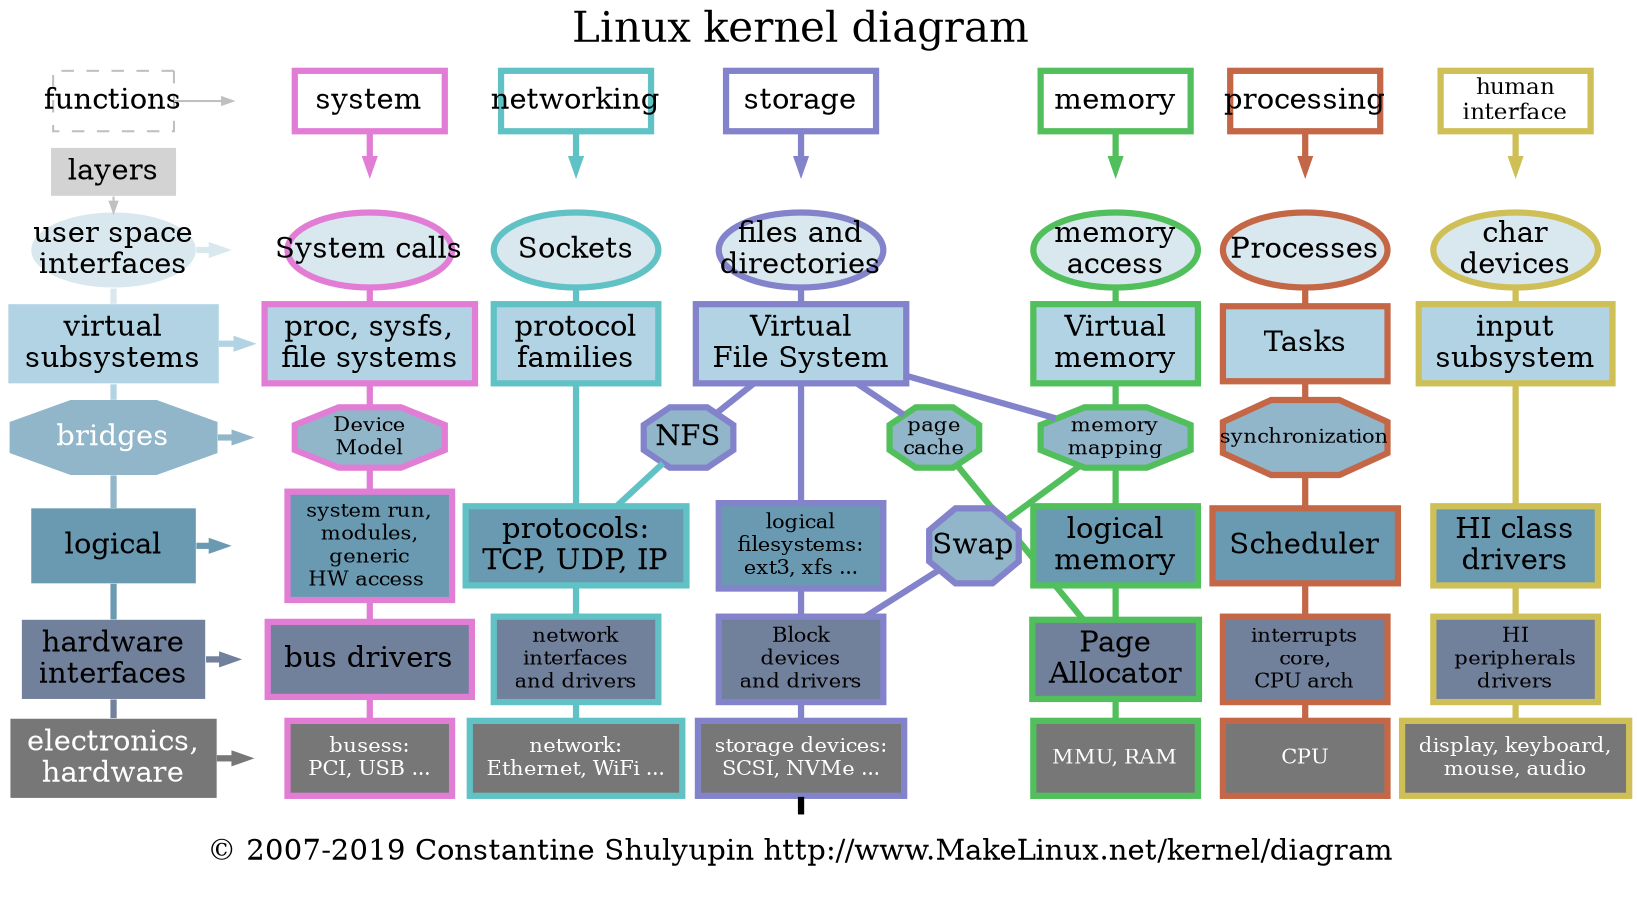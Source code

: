 digraph matrix {
	graph [newrank=true,
		nodesep=0.1,
		overlap=true,
		ranksep=0.1,
		splines=false
	];
	node [fixedsize=false,
		height=0.5,
		shape=box,
		style="filled,setlinewidth(3)",
		width=1.1
	];
	edge [arrowhead=none,
		arrowsize=0.5,
		style=invis,
		weight=10
	];
	{
		node [color="#e27dd6ff"];
		system_		 [color="#e27dd6ff",
			fixedsize=true,
			height=0,
			shape="",
			style=invis,
			width=0];
		system		 [color="#e27dd6ff",
			fillcolor=white,
			fixedsize=true,
			height=0.4,
			row=func,
			tooltip=TODO,
			width=1];
		system -> system_		 [arrowhead="",
			color="#e27dd6ff",
			row=func,
			style="filled,setlinewidth(3)"];
		SCI		 [color="#e27dd6ff",
			fillcolor="#d9e7ee",
			fixedsize=true,
			label="System calls",
			row=usr,
			shape=ellipse];
		sysfs		 [color="#e27dd6ff",
			fillcolor="#b2d3e4",
			label="proc, sysfs,\nfile systems"];
		SCI -> sysfs		 [color="#e27dd6ff",
			style="filled,setlinewidth(3)"];
		DM		 [color="#e27dd6ff",
			fillcolor="#91b5c9",
			fixedsize=true,
			fontsize=10,
			height=0.4,
			label="Device\nModel",
			shape=octagon,
			width=1];
		sysfs -> DM		 [color="#e27dd6ff",
			style="filled,setlinewidth(3)"];
		log_sys		 [color="#e27dd6ff",
			fillcolor="#6a9ab1",
			fontsize=10,
			label="system run,\nmodules,\ngeneric\nHW access "];
		DM -> log_sys		 [color="#e27dd6ff",
			style="filled,setlinewidth(3)"];
		bus_drv		 [color="#e27dd6ff",
			fillcolor="#71809b",
			label="bus drivers"];
		log_sys -> bus_drv		 [color="#e27dd6ff",
			style="filled,setlinewidth(3)"];
		H2		 [color="#e27dd6ff",
			fillcolor="#777777",
			fontcolor=white,
			fontsize=10,
			label="busess:\nPCI, USB ...",
			row=chip];
		bus_drv -> H2		 [color="#e27dd6ff",
			style="filled,setlinewidth(3)"];
	}
	{
		node [color="#61c2c5"];
		edge [color="#61c2c5"];
		networking_		 [color="#61c2c5",
			fixedsize=true,
			height=0,
			shape="",
			style=invis,
			width=0];
		networking		 [color="#61c2c5",
			fillcolor=white,
			fixedsize=true,
			height=0.4,
			row=func,
			width=1];
		networking -> networking_		 [arrowhead="",
			color="#61c2c5",
			row=func,
			style="filled,setlinewidth(3)"];
		sock		 [color="#61c2c5",
			fillcolor="#d9e7ee",
			fixedsize=true,
			label=Sockets,
			row=usr,
			shape=ellipse];
		prot_fam		 [color="#61c2c5",
			fillcolor="#b2d3e4",
			label="protocol\nfamilies"];
		sock -> prot_fam		 [color="#61c2c5",
			style="filled,setlinewidth(3)"];
		log_prot		 [color="#61c2c5",
			fillcolor="#6a9ab1",
			label="protocols:\nTCP, UDP, IP"];
		prot_fam -> log_prot		 [color="#61c2c5",
			style="filled,setlinewidth(3)"];
		netif		 [color="#61c2c5",
			fillcolor="#71809b",
			fontsize=10,
			label="network\ninterfaces\nand drivers"];
		log_prot -> netif		 [color="#61c2c5",
			style="filled,setlinewidth(3)"];
		net_hw		 [color="#61c2c5",
			fillcolor="#777777",
			fontcolor=white,
			fontsize=10,
			label="network:\nEthernet, WiFi ...",
			row=chip];
		netif -> net_hw		 [color="#61c2c5",
			style="filled,setlinewidth(3)"];
		NFS		 [color="#8383cc",
			fillcolor="#91b5c9",
			fixedsize=true,
			height=0.4,
			label=NFS,
			shape=octagon,
			width=0.6];
		NFS -> log_prot		 [color="#61c2c5",
			style="filled,setlinewidth(3)",
			weight=0];
	}
	{
		node [color="#8383cc"];
		edge [color="#8383cc"];
		NFS;
		storage_		 [color="#8383cc",
			fixedsize=true,
			height=0,
			shape="",
			style=invis,
			width=0];
		storage		 [color="#8383cc",
			fillcolor=white,
			fixedsize=true,
			height=0.4,
			row=func,
			width=1];
		storage -> storage_		 [arrowhead="",
			color="#8383cc",
			row=func,
			style="filled,setlinewidth(3)"];
		FS		 [color="#8383cc",
			fillcolor="#d9e7ee",
			fixedsize=true,
			label="files and\ndirectories",
			row=usr,
			shape=ellipse];
		VFS		 [color="#8383cc",
			fillcolor="#b2d3e4",
			label="Virtual\nFile System"];
		FS -> VFS		 [color="#8383cc",
			style="filled,setlinewidth(3)"];
		VFS -> NFS		 [color="#8383cc",
			style="filled,setlinewidth(3)",
			weight=0];
		logFS		 [color="#8383cc",
			fillcolor="#6a9ab1",
			fontsize=10,
			label="logical\nfilesystems:\next3, xfs ..."];
		VFS -> logFS		 [color="#8383cc",
			style="filled,setlinewidth(3)"];
		PC		 [color="#51bf5b",
			fillcolor="#91b5c9",
			fixedsize=true,
			fontsize=10,
			height=0.4,
			label="page\ncache",
			shape=octagon,
			width=0.6];
		VFS -> PC		 [color="#8383cc",
			style="filled,setlinewidth(3)",
			weight=0];
		mmap		 [color="#51bf5b",
			fillcolor="#91b5c9",
			fixedsize=true,
			fontsize=10,
			height=0.4,
			label="memory\nmapping",
			shape=octagon,
			width=1];
		VFS -> mmap		 [color="#8383cc",
			style="filled,setlinewidth(3)",
			weight=0];
		block		 [color="#8383cc",
			fillcolor="#71809b",
			fontsize=10,
			label="Block\ndevices\nand drivers"];
		logFS -> block		 [color="#8383cc",
			style="filled,setlinewidth(3)"];
		PA		 [color="#51bf5b",
			fillcolor="#71809b",
			label="Page\nAllocator"];
		PC -> PA		 [color="#51bf5b",
			style="filled,setlinewidth(3)",
			weight=0];
		H4		 [color="#8383cc",
			fillcolor="#777777",
			fontcolor=white,
			fontsize=10,
			label="storage devices:\nSCSI, NVMe ...",
			row=chip];
		block -> H4		 [color="#8383cc",
			style="filled,setlinewidth(3)"];
		SW		 [color="#8383cc",
			fillcolor="#91b5c9",
			fixedsize=true,
			label=Swap,
			shape=octagon,
			width=0.6];
		SW -> block		 [color="#8383cc",
			style="filled,setlinewidth(3)",
			weight=0];
	}
	{
		node [color="#c46747",
			style="filled,setlinewidth(3)"
		];
		edge [color="#c46747"];
		processing_		 [color="#c46747",
			fixedsize=true,
			height=0,
			shape="",
			style=invis,
			width=0];
		processing		 [color="#c46747",
			fillcolor=white,
			fixedsize=true,
			height=0.4,
			row=func,
			width=1];
		processing -> processing_		 [arrowhead="",
			color="#c46747",
			row=func,
			style="filled,setlinewidth(3)"];
		proc		 [color="#c46747",
			fillcolor="#d9e7ee",
			fixedsize=true,
			label=Processes,
			row=usr,
			shape=ellipse];
		Tasks		 [color="#c46747",
			fillcolor="#b2d3e4"];
		proc -> Tasks		 [color="#c46747",
			style="filled,setlinewidth(3)"];
		sync		 [color="#c46747",
			fillcolor="#91b5c9",
			fixedsize=true,
			fontsize=10,
			label=synchronization,
			shape=octagon];
		Tasks -> sync		 [color="#c46747",
			style="filled,setlinewidth(3)"];
		sched		 [color="#c46747",
			fillcolor="#6a9ab1",
			label=Scheduler];
		sync -> sched		 [color="#c46747",
			style="filled,setlinewidth(3)"];
		IRQ		 [color="#c46747",
			fillcolor="#71809b",
			fontsize=10,
			label="interrupts\ncore,\nCPU arch"];
		sched -> IRQ		 [color="#c46747",
			style="filled,setlinewidth(3)"];
		CPU		 [color="#c46747",
			fillcolor="#777777",
			fontcolor=white,
			fontsize=10,
			row=chip];
		IRQ -> CPU		 [color="#c46747",
			style="filled,setlinewidth(3)"];
	}
	{
		node [color="#cfbf57ff",
			style="filled,setlinewidth(3)"
		];
		edge [color="#cfbf57ff", weight=10];
		HI_		 [color="#cfbf57ff",
			fixedsize=true,
			height=0,
			shape="",
			style=invis,
			width=0];
		HI		 [color="#cfbf57ff",
			fillcolor=white,
			fixedsize=true,
			height=0.4,
			fontsize=11,
			label="human\ninterface",
			row=func,
			width=1];
		HI -> HI_		 [arrowhead="",
			color="#cfbf57ff",
			row=func,
			style="filled,setlinewidth(3)"];
		char		 [color="#cfbf57ff",
			fillcolor="#d9e7ee",
			fixedsize=true,
			label="char\ndevices",
			row=usr,
			shape=ellipse];
		input		 [color="#cfbf57ff",
			fillcolor="#b2d3e4",
			label="input\nsubsystem"];
		char -> input		 [color="#cfbf57ff",
			style="filled,setlinewidth(3)"];
		F7		 [color="#cfbf57ff",
			fillcolor="#6a9ab1",
			label="HI class\ndrivers"];
		input -> F7		 [color="#cfbf57ff",
			style="filled,setlinewidth(3)"];
		G7		 [color="#cfbf57ff",
			fillcolor="#71809b",
			fontsize=10,
			label="HI\nperipherals\ndrivers"];
		F7 -> G7		 [color="#cfbf57ff",
			style="filled,setlinewidth(3)"];
		H7		 [color="#cfbf57ff",
			fillcolor="#777777",
			fontcolor=white,
			fontsize=10,
			label="display, keyboard,\nmouse, audio",
			row=chip];
		G7 -> H7		 [color="#cfbf57ff",
			style="filled,setlinewidth(3)"];
	}
	{
		graph [rank=same];
		edge [style=invis,
			weight=1
		];
		system;
		networking;
		system -> networking;
		storage;
		networking -> storage;
		memory		 [color="#51bf5b",
			fillcolor=white,
			fixedsize=true,
			height=0.4,
			row=func,
			width=1];
		storage -> memory;
		processing;
		HI;
		processing -> HI;
		functions_		 [fixedsize=true,
			height=0,
			shape="",
			style=invis,
			width=0];
		functions_ -> system;
		memory -> processing;
		functions		 [color=gray,
			fillcolor=gray,
			fixedsize=true,
			height=0.4,
			row=func,
			style=dashed,
			width=0.8];
		functions -> functions_		 [arrowhead="",
			color=gray,
			style="",
			weight=""];
	}
	{
		graph [rank=same];
		SCI;
		sock;
		FS;
		proc;
		char;
		usr_		 [fixedsize=true,
			height=0,
			shape="",
			style=invis,
			width=0];
		usr		 [fillcolor="#d9e7eeff",
			fixedsize=true,
			label="user space\ninterfaces",
			row=usr,
			shape=ellipse,
			style="filled,setlinewidth(0)"];
		MA		 [color="#51bf5b",
			fillcolor="#d9e7ee",
			fixedsize=true,
			label="memory\naccess",
			row=usr,
			shape=ellipse];
	}
	{
		edge [style=invis,
			weight=10
		];
		system_;
		SCI;
		system_ -> SCI;
		networking_;
		sock;
		networking_ -> sock;
		storage_;
		FS;
		storage_ -> FS;
		processing_;
		proc;
		processing_ -> proc;
		HI_;
		char;
		HI_ -> char;
		MA;
		memory_		 [fixedsize=true,
			height=0,
			shape="",
			style=invis,
			width=0];
		memory_ -> MA;
	}
	{
		graph [rank=same];
		sysfs;
		prot_fam;
		VFS;
		Tasks;
		input;
		D0		 [fixedsize=true,
			height=0,
			shape="",
			style=invis,
			width=0];
		virt		 [fillcolor="#b2d3e4",
			label="virtual\nsubsystems",
			style="filled,setlinewidth(0)"];
		VM		 [color="#51bf5b",
			fillcolor="#b2d3e4",
			label="Virtual\nmemory"];
	}
	{
		graph [rank=same];
		node [fontcolor=white];
		DM;
		NFS;
		mmap;
		sync;
		E0		 [fixedsize=true,
			fontcolor=white,
			height=0,
			shape="",
			style=invis,
			width=0];
		bridges		 [fillcolor="#91b5c9",
			fontcolor=white,
			shape=octagon,
			style="filled,setlinewidth(0)"];
	}
	{
		graph [rank=same];
		log_sys;
		log_prot;
		logFS;
		sched;
		F7;
		F0		 [fixedsize=true,
			height=0,
			shape="",
			style=invis,
			width=0];
		logical		 [fillcolor="#6a9ab1",
			style="filled,setlinewidth(0)"];
		log_mem		 [color="#51bf5b",
			fillcolor="#6a9ab1",
			label="logical\nmemory"];
	}
	{
		graph [rank=same];
		bus_drv;
		netif;
		block;
		PA;
		IRQ;
		G7;
		G0		 [fixedsize=true,
			height=0,
			shape="",
			style=invis,
			width=0];
		HWI		 [fillcolor="#71809b",
			label="hardware\ninterfaces",
			style="filled,setlinewidth(0)"];
	}
	{
		graph [rank=same];
		H2;
		net_hw;
		H4;
		CPU;
		H7;
		H0		 [fixedsize=true,
			height=0,
			shape="",
			style=invis,
			width=0];
		HW		 [fillcolor="#777777",
			fontcolor=white,
			label="electronics,\nhardware",
			row=chip,
			style="filled,setlinewidth(0)"];
		H5		 [color="#51bf5b",
			fillcolor="#777777",
			fontcolor=white,
			fontsize=10,
			label="MMU, RAM",
			row=chip];
	}
	subgraph mem {
		node [color="#51bf5b",
			height=0.5
		];
		edge [color="#51bf5b"];
		PC;
		mmap;
		SW;
		mmap -> SW		 [color="#51bf5b",
			style="filled,setlinewidth(3)",
			weight=0];
		log_mem;
		mmap -> log_mem		 [color="#51bf5b",
			style="filled,setlinewidth(3)"];
		PA;
		H5;
		PA -> H5		 [color="#51bf5b",
			style="filled,setlinewidth(3)"];
		memory;
		memory_;
		memory -> memory_		 [arrowhead="",
			color="#51bf5b",
			row=func,
			style="filled,setlinewidth(3)"];
		MA;
		VM;
		MA -> VM		 [color="#51bf5b",
			style="filled,setlinewidth(3)"];
		VM -> mmap		 [color="#51bf5b",
			style="filled,setlinewidth(3)"];
		log_mem -> PA		 [color="#51bf5b",
			style="filled,setlinewidth(3)"];
	}
	bottom	 [label="© 2007-2019 Constantine Shulyupin http://www.MakeLinux.net/kernel/diagram",
		shape=plaintext style=""];
	H4 -> bottom	 [style="filled,setlinewidth(3)",
		weight=""];
	layers	 [fillcolor=lightgray,
		height=0.1,
		style="filled,setlinewidth(0)",
		width=0.5];
	functions -> layers;
	usr -> usr_	 [arrowhead="",
		color="#d9e7eeff",
		minlen=2,
		style="filled,setlinewidth(3)"];
	usr -> virt	 [color="#d9e7eeff",
		style="filled,setlinewidth(3)"];
	virt -> D0	 [arrowhead="",
		color="#b2d3e4",
		minlen=2,
		style="filled,setlinewidth(3)"];
	virt -> bridges	 [color="#b2d3e4",
		style="filled,setlinewidth(3)"];
	bridges -> E0	 [arrowhead="",
		color="#91b5c9",
		minlen=2,
		style="filled,setlinewidth(3)",
		weight=""];
	bridges -> logical	 [color="#91b5c9",
		style="filled,setlinewidth(3)"];
	logical -> F0	 [arrowhead="",
		color="#6a9ab1",
		minlen=2,
		row=logical,
		style="filled,setlinewidth(3)",
		weight=""];
	logical -> HWI	 [color="#6a9ab1",
		row=logical,
		style="filled,setlinewidth(3)"];
	HWI -> G0	 [arrowhead="",
		color="#71809b",
		minlen=2,
		row=HWI,
		style="filled,setlinewidth(3)",
		weight=""];
	HWI -> HW	 [color="#71809b",
		row=HWI,
		style="filled,setlinewidth(3)"];
	HW -> H0	 [arrowhead="",
		color="#777777",
		minlen=2,
		row=chip,
		style="filled,setlinewidth(3)",
		weight=""];
	layers -> usr	 [arrowhead="",
		color=gray,
		style="filled,setlinewidth(1)"];
	LKD	 [fontsize=20,
		label="Linux kernel diagram",
		shape=plain style=""];
	LKD -> storage;
}
